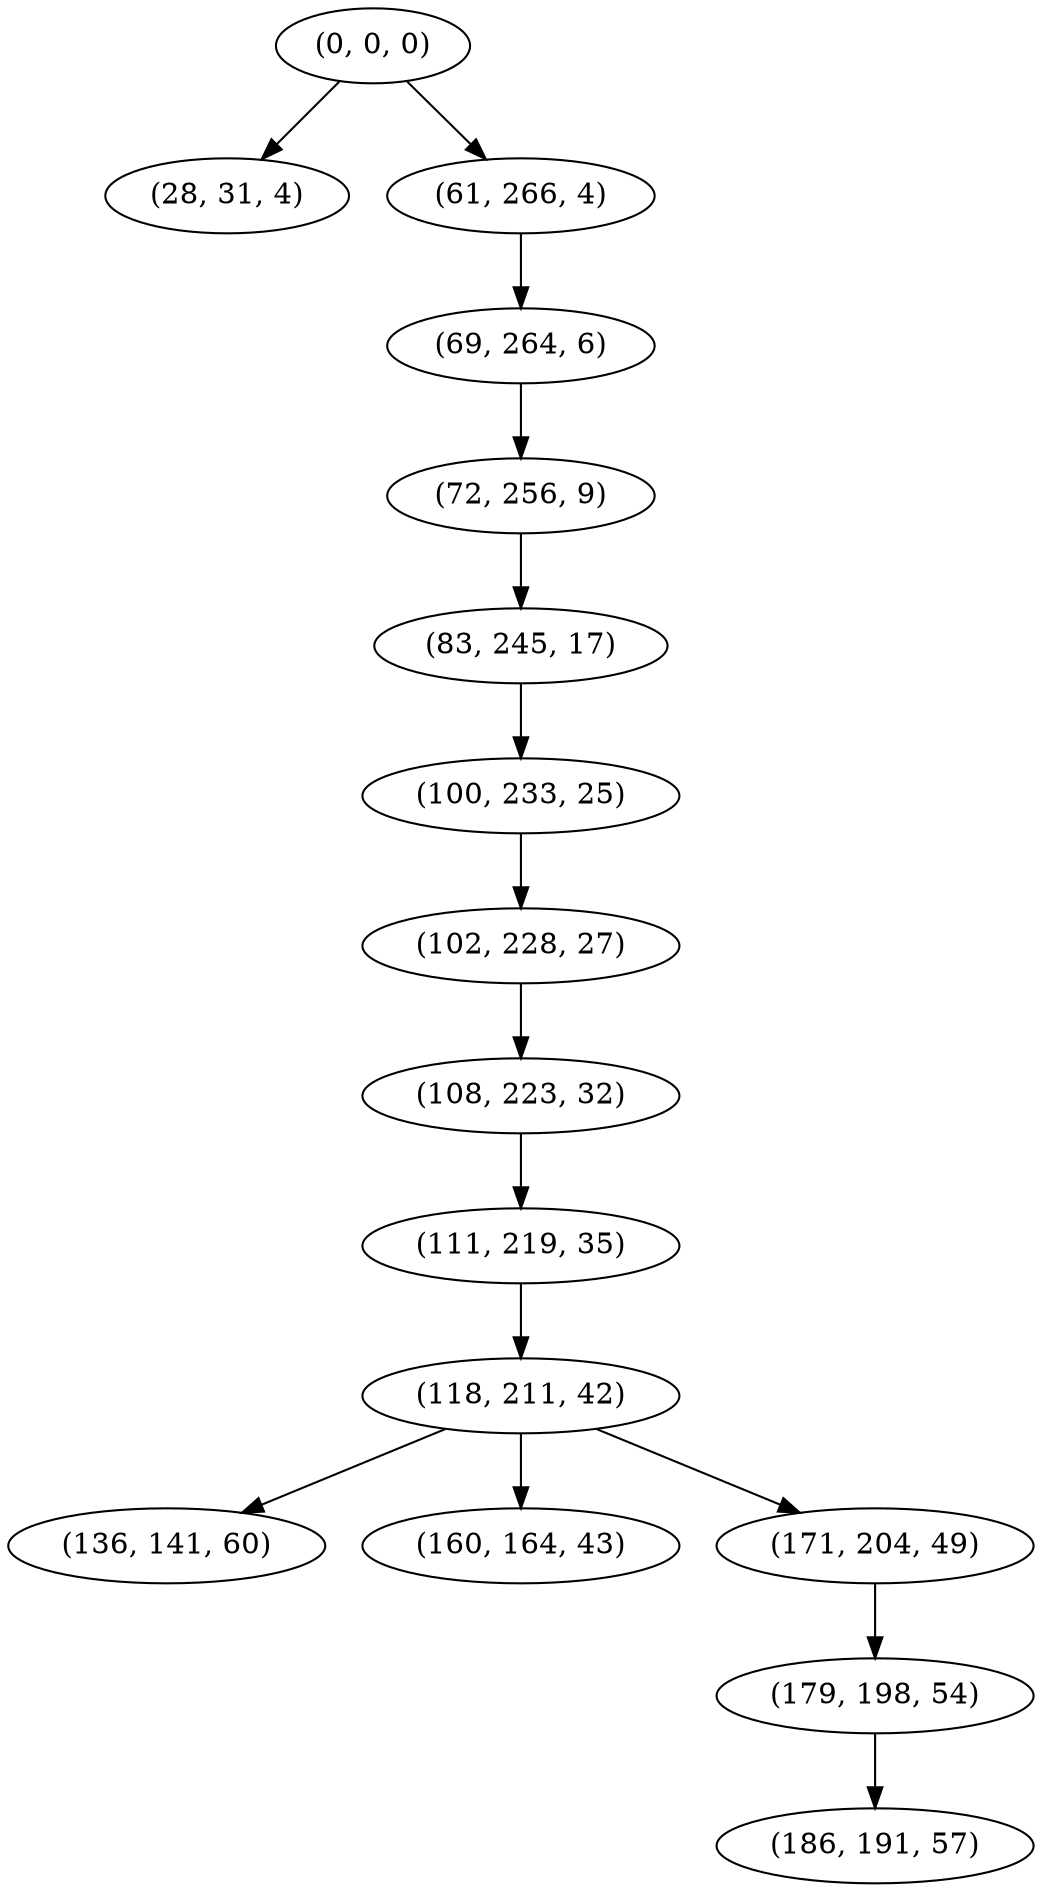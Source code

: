 digraph tree {
    "(0, 0, 0)";
    "(28, 31, 4)";
    "(61, 266, 4)";
    "(69, 264, 6)";
    "(72, 256, 9)";
    "(83, 245, 17)";
    "(100, 233, 25)";
    "(102, 228, 27)";
    "(108, 223, 32)";
    "(111, 219, 35)";
    "(118, 211, 42)";
    "(136, 141, 60)";
    "(160, 164, 43)";
    "(171, 204, 49)";
    "(179, 198, 54)";
    "(186, 191, 57)";
    "(0, 0, 0)" -> "(28, 31, 4)";
    "(0, 0, 0)" -> "(61, 266, 4)";
    "(61, 266, 4)" -> "(69, 264, 6)";
    "(69, 264, 6)" -> "(72, 256, 9)";
    "(72, 256, 9)" -> "(83, 245, 17)";
    "(83, 245, 17)" -> "(100, 233, 25)";
    "(100, 233, 25)" -> "(102, 228, 27)";
    "(102, 228, 27)" -> "(108, 223, 32)";
    "(108, 223, 32)" -> "(111, 219, 35)";
    "(111, 219, 35)" -> "(118, 211, 42)";
    "(118, 211, 42)" -> "(136, 141, 60)";
    "(118, 211, 42)" -> "(160, 164, 43)";
    "(118, 211, 42)" -> "(171, 204, 49)";
    "(171, 204, 49)" -> "(179, 198, 54)";
    "(179, 198, 54)" -> "(186, 191, 57)";
}
